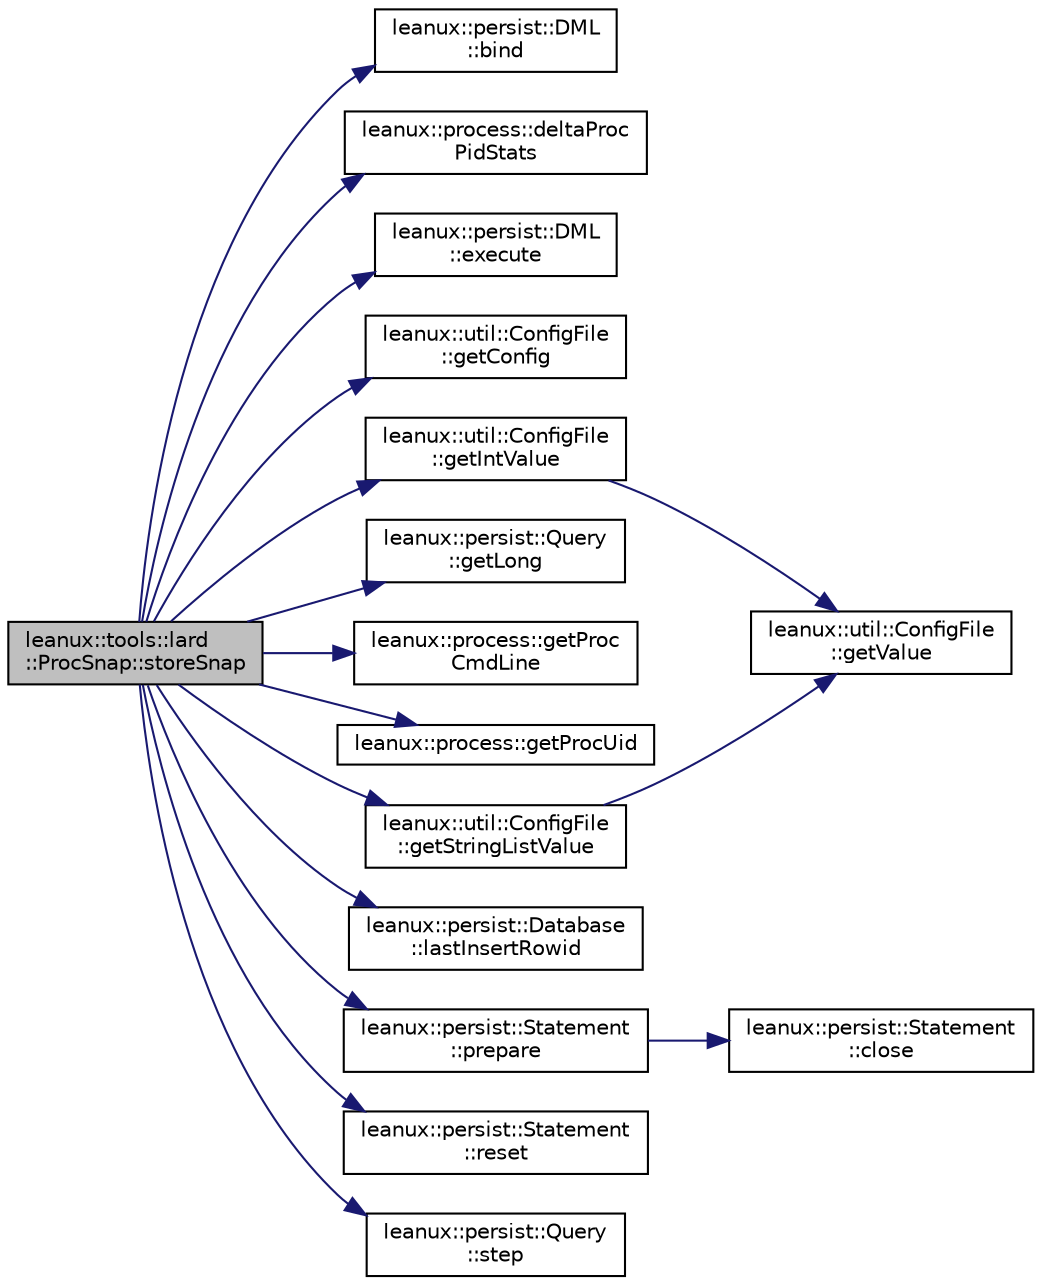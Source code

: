 digraph "leanux::tools::lard::ProcSnap::storeSnap"
{
 // LATEX_PDF_SIZE
  bgcolor="transparent";
  edge [fontname="Helvetica",fontsize="10",labelfontname="Helvetica",labelfontsize="10"];
  node [fontname="Helvetica",fontsize="10",shape=record];
  rankdir="LR";
  Node1 [label="leanux::tools::lard\l::ProcSnap::storeSnap",height=0.2,width=0.4,color="black", fillcolor="grey75", style="filled", fontcolor="black",tooltip=" "];
  Node1 -> Node2 [color="midnightblue",fontsize="10",style="solid",fontname="Helvetica"];
  Node2 [label="leanux::persist::DML\l::bind",height=0.2,width=0.4,color="black",URL="$classleanux_1_1persist_1_1DML.html#a8df01a6d880515c22106e424ed342c81",tooltip="Bind a double value to the bind at position."];
  Node1 -> Node3 [color="midnightblue",fontsize="10",style="solid",fontname="Helvetica"];
  Node3 [label="leanux::process::deltaProc\lPidStats",height=0.2,width=0.4,color="black",URL="$namespaceleanux_1_1process.html#a016ba417c40324fe090a55a67d3ca2a6",tooltip="Get a delta of two ProcPidStatMap std::maps into the delta std::map."];
  Node1 -> Node4 [color="midnightblue",fontsize="10",style="solid",fontname="Helvetica"];
  Node4 [label="leanux::persist::DML\l::execute",height=0.2,width=0.4,color="black",URL="$classleanux_1_1persist_1_1DML.html#a66bfdf8da5f7d2c02bb5cb6f54515783",tooltip="Execute."];
  Node1 -> Node5 [color="midnightblue",fontsize="10",style="solid",fontname="Helvetica"];
  Node5 [label="leanux::util::ConfigFile\l::getConfig",height=0.2,width=0.4,color="black",URL="$classleanux_1_1util_1_1ConfigFile.html#a8cef175948cd9727c732de3a605c99ba",tooltip="Get the ConfigurationFile object for the appname, or construct one if it does not exist."];
  Node1 -> Node6 [color="midnightblue",fontsize="10",style="solid",fontname="Helvetica"];
  Node6 [label="leanux::util::ConfigFile\l::getIntValue",height=0.2,width=0.4,color="black",URL="$classleanux_1_1util_1_1ConfigFile.html#aae0c3891e3d5a8d391a7439602b92780",tooltip="return the configuration parameter as an int."];
  Node6 -> Node7 [color="midnightblue",fontsize="10",style="solid",fontname="Helvetica"];
  Node7 [label="leanux::util::ConfigFile\l::getValue",height=0.2,width=0.4,color="black",URL="$classleanux_1_1util_1_1ConfigFile.html#aece3326e1c10df9dcfb48f4c12967336",tooltip="return the configuration parameter as a string."];
  Node1 -> Node8 [color="midnightblue",fontsize="10",style="solid",fontname="Helvetica"];
  Node8 [label="leanux::persist::Query\l::getLong",height=0.2,width=0.4,color="black",URL="$classleanux_1_1persist_1_1Query.html#ada37977ad924b728401fa1fb7506cd2e",tooltip="Get long value from select list."];
  Node1 -> Node9 [color="midnightblue",fontsize="10",style="solid",fontname="Helvetica"];
  Node9 [label="leanux::process::getProc\lCmdLine",height=0.2,width=0.4,color="black",URL="$namespaceleanux_1_1process.html#a92d013dc3ef32fd9b987b410b1ad2edc",tooltip="Get the pid's command line."];
  Node1 -> Node10 [color="midnightblue",fontsize="10",style="solid",fontname="Helvetica"];
  Node10 [label="leanux::process::getProcUid",height=0.2,width=0.4,color="black",URL="$namespaceleanux_1_1process.html#a25f41d972bb92c8cbe982e0c74c68f7d",tooltip="get the effective uid of a running process."];
  Node1 -> Node11 [color="midnightblue",fontsize="10",style="solid",fontname="Helvetica"];
  Node11 [label="leanux::util::ConfigFile\l::getStringListValue",height=0.2,width=0.4,color="black",URL="$classleanux_1_1util_1_1ConfigFile.html#af62cc2be1bf08d122bd390f18a886fdc",tooltip="return the configuration parameter as an int."];
  Node11 -> Node7 [color="midnightblue",fontsize="10",style="solid",fontname="Helvetica"];
  Node1 -> Node12 [color="midnightblue",fontsize="10",style="solid",fontname="Helvetica"];
  Node12 [label="leanux::persist::Database\l::lastInsertRowid",height=0.2,width=0.4,color="black",URL="$classleanux_1_1persist_1_1Database.html#ad2d6eb77b4fe786579b5447fd1b692bf",tooltip="Get the rowid of the last inserted row."];
  Node1 -> Node13 [color="midnightblue",fontsize="10",style="solid",fontname="Helvetica"];
  Node13 [label="leanux::persist::Statement\l::prepare",height=0.2,width=0.4,color="black",URL="$classleanux_1_1persist_1_1Statement.html#a1b809c1b1d0e9d24af65e439c3893d74",tooltip="Prepare a SQL statement."];
  Node13 -> Node14 [color="midnightblue",fontsize="10",style="solid",fontname="Helvetica"];
  Node14 [label="leanux::persist::Statement\l::close",height=0.2,width=0.4,color="black",URL="$classleanux_1_1persist_1_1Statement.html#a5b31fb14297ad5c1c342cfc0d8f797de",tooltip="A statement handle can be explicitly closed without deleting the Statement object itself."];
  Node1 -> Node15 [color="midnightblue",fontsize="10",style="solid",fontname="Helvetica"];
  Node15 [label="leanux::persist::Statement\l::reset",height=0.2,width=0.4,color="black",URL="$classleanux_1_1persist_1_1Statement.html#a4696481e678f7c7337c07c480ee985ec",tooltip="Reset a SQL statement for rexecute or even re-prepare."];
  Node1 -> Node16 [color="midnightblue",fontsize="10",style="solid",fontname="Helvetica"];
  Node16 [label="leanux::persist::Query\l::step",height=0.2,width=0.4,color="black",URL="$classleanux_1_1persist_1_1Query.html#a294e11c33a22761503c49418f5ca9815",tooltip="Step the result list, end of list returns false."];
}

